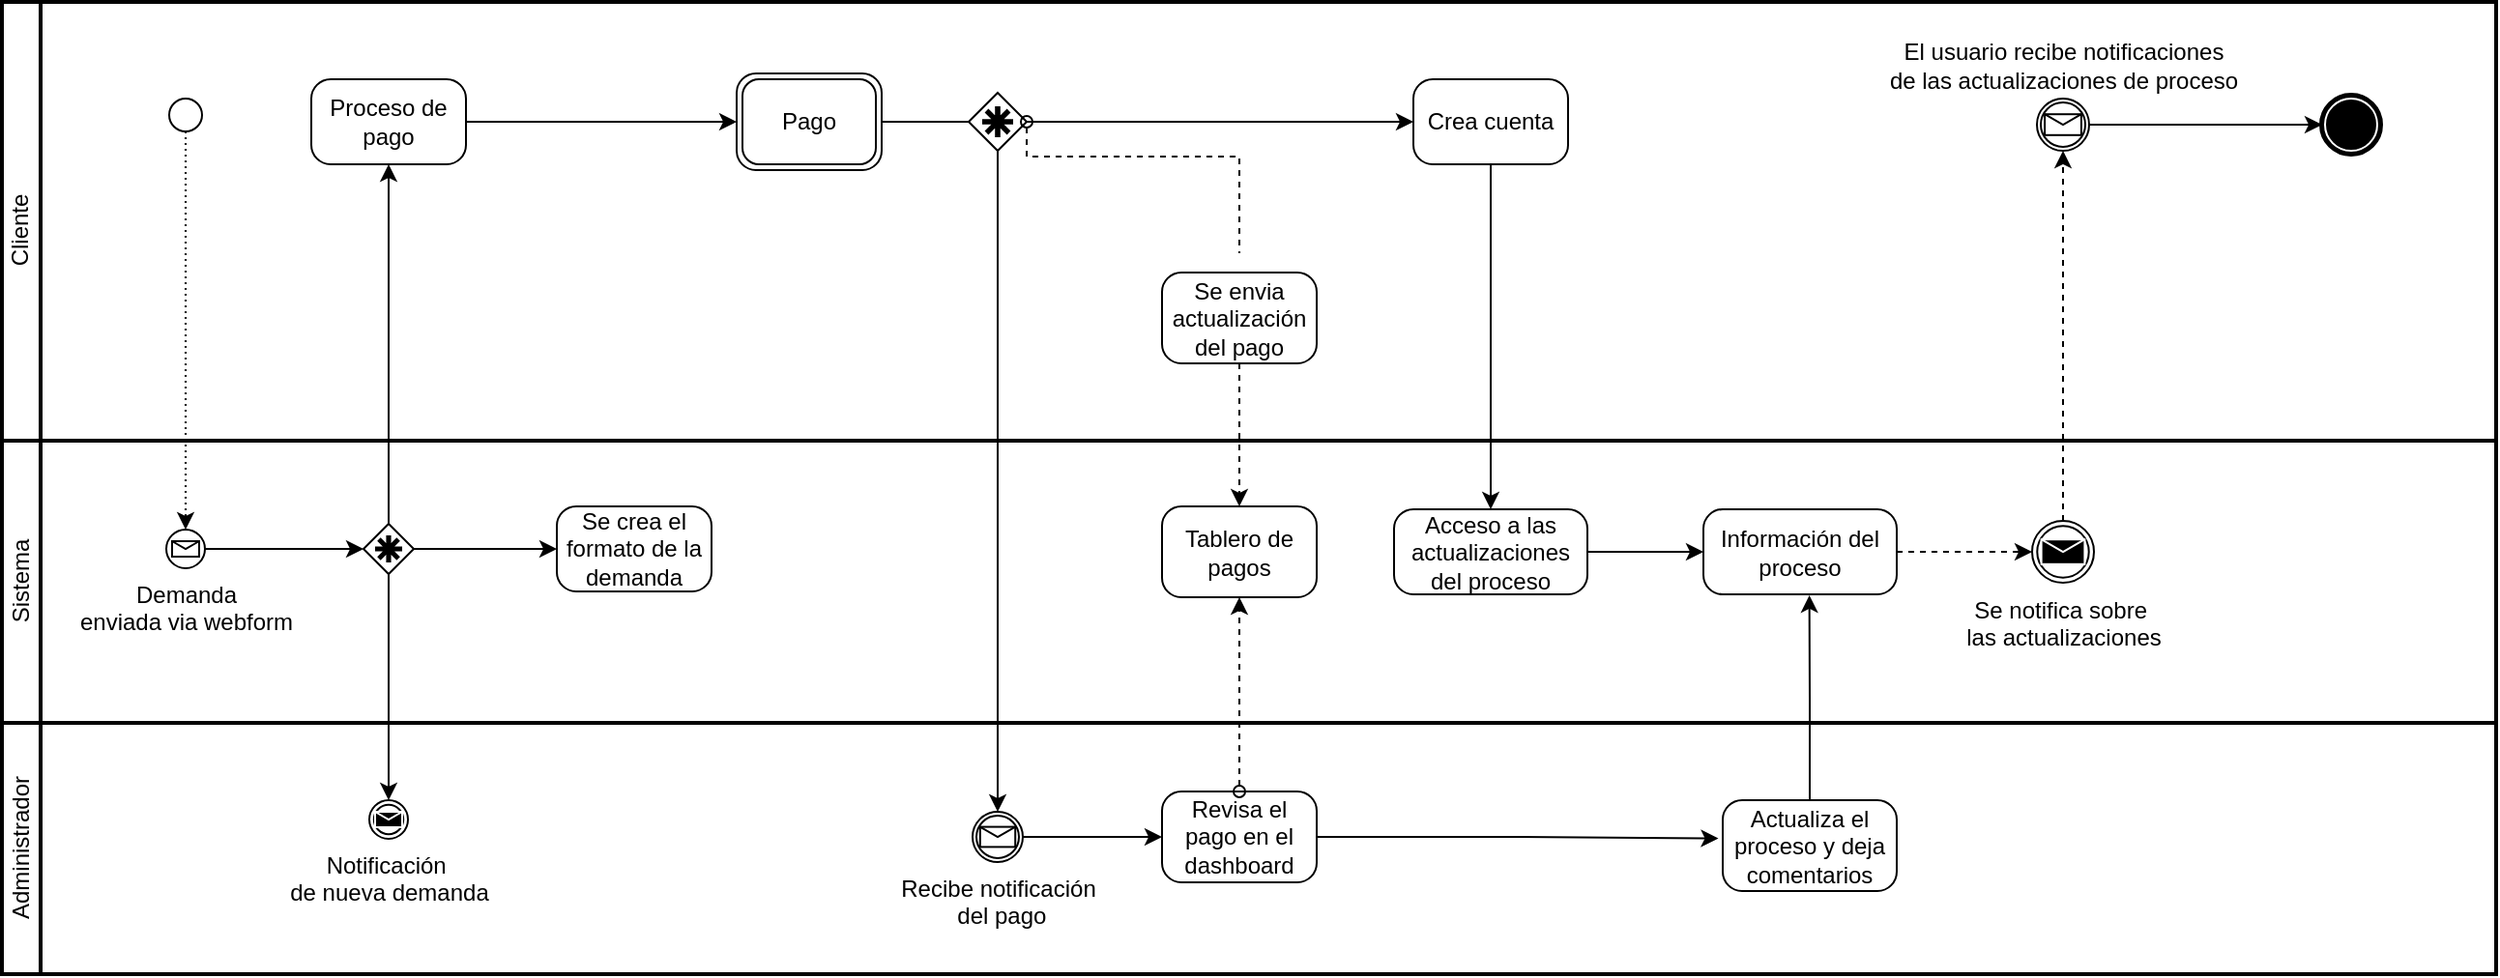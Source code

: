 <mxfile version="16.6.1" type="github">
  <diagram id="wLRiIvhxcsEJ2ItH4nH1" name="Page-1">
    <mxGraphModel dx="3134" dy="1198" grid="1" gridSize="10" guides="1" tooltips="1" connect="1" arrows="1" fold="1" page="1" pageScale="1" pageWidth="827" pageHeight="1000" math="0" shadow="0">
      <root>
        <mxCell id="0" />
        <mxCell id="1" parent="0" />
        <mxCell id="iJASSfzqV1std0jk-NcT-6" value="Cliente" style="swimlane;html=1;startSize=20;fontStyle=0;collapsible=0;horizontal=0;swimlaneLine=1;swimlaneFillColor=#ffffff;strokeWidth=2;" vertex="1" parent="1">
          <mxGeometry x="-670" y="240" width="1290" height="237" as="geometry" />
        </mxCell>
        <mxCell id="iJASSfzqV1std0jk-NcT-10" value="" style="points=[[0.145,0.145,0],[0.5,0,0],[0.855,0.145,0],[1,0.5,0],[0.855,0.855,0],[0.5,1,0],[0.145,0.855,0],[0,0.5,0]];shape=mxgraph.bpmn.event;html=1;verticalLabelPosition=bottom;labelBackgroundColor=#ffffff;verticalAlign=top;align=center;perimeter=ellipsePerimeter;outlineConnect=0;aspect=fixed;outline=standard;symbol=general;" vertex="1" parent="iJASSfzqV1std0jk-NcT-6">
          <mxGeometry x="86.5" y="50" width="17" height="17" as="geometry" />
        </mxCell>
        <mxCell id="iJASSfzqV1std0jk-NcT-24" value="" style="edgeStyle=orthogonalEdgeStyle;rounded=0;orthogonalLoop=1;jettySize=auto;html=1;strokeWidth=1;" edge="1" parent="iJASSfzqV1std0jk-NcT-6" source="iJASSfzqV1std0jk-NcT-13" target="iJASSfzqV1std0jk-NcT-38">
          <mxGeometry relative="1" as="geometry">
            <mxPoint x="287" y="62" as="targetPoint" />
          </mxGeometry>
        </mxCell>
        <mxCell id="iJASSfzqV1std0jk-NcT-13" value="Proceso de pago" style="points=[[0.25,0,0],[0.5,0,0],[0.75,0,0],[1,0.25,0],[1,0.5,0],[1,0.75,0],[0.75,1,0],[0.5,1,0],[0.25,1,0],[0,0.75,0],[0,0.5,0],[0,0.25,0]];shape=mxgraph.bpmn.task;whiteSpace=wrap;rectStyle=rounded;size=10;taskMarker=abstract;" vertex="1" parent="iJASSfzqV1std0jk-NcT-6">
          <mxGeometry x="160" y="40" width="80" height="44" as="geometry" />
        </mxCell>
        <mxCell id="iJASSfzqV1std0jk-NcT-25" value="Crea cuenta" style="points=[[0.25,0,0],[0.5,0,0],[0.75,0,0],[1,0.25,0],[1,0.5,0],[1,0.75,0],[0.75,1,0],[0.5,1,0],[0.25,1,0],[0,0.75,0],[0,0.5,0],[0,0.25,0]];shape=mxgraph.bpmn.task;whiteSpace=wrap;rectStyle=rounded;size=10;taskMarker=abstract;" vertex="1" parent="iJASSfzqV1std0jk-NcT-6">
          <mxGeometry x="730" y="40" width="80" height="44" as="geometry" />
        </mxCell>
        <mxCell id="iJASSfzqV1std0jk-NcT-44" style="edgeStyle=orthogonalEdgeStyle;rounded=0;orthogonalLoop=1;jettySize=auto;html=1;entryX=0;entryY=0.5;entryDx=0;entryDy=0;entryPerimeter=0;strokeWidth=1;endArrow=none;endFill=0;" edge="1" parent="iJASSfzqV1std0jk-NcT-6" source="iJASSfzqV1std0jk-NcT-38" target="iJASSfzqV1std0jk-NcT-41">
          <mxGeometry relative="1" as="geometry" />
        </mxCell>
        <mxCell id="iJASSfzqV1std0jk-NcT-38" value="Pago" style="points=[[0.25,0,0],[0.5,0,0],[0.75,0,0],[1,0.25,0],[1,0.5,0],[1,0.75,0],[0.75,1,0],[0.5,1,0],[0.25,1,0],[0,0.75,0],[0,0.5,0],[0,0.25,0]];shape=mxgraph.bpmn.task;whiteSpace=wrap;rectStyle=rounded;size=10;taskMarker=abstract;bpmnShapeType=transaction;" vertex="1" parent="iJASSfzqV1std0jk-NcT-6">
          <mxGeometry x="380" y="37" width="75" height="50" as="geometry" />
        </mxCell>
        <mxCell id="iJASSfzqV1std0jk-NcT-45" value="" style="edgeStyle=orthogonalEdgeStyle;rounded=0;orthogonalLoop=1;jettySize=auto;html=1;strokeWidth=1;" edge="1" parent="iJASSfzqV1std0jk-NcT-6" source="iJASSfzqV1std0jk-NcT-41" target="iJASSfzqV1std0jk-NcT-25">
          <mxGeometry relative="1" as="geometry" />
        </mxCell>
        <mxCell id="iJASSfzqV1std0jk-NcT-41" value="" style="points=[[0.25,0.25,0],[0.5,0,0],[0.75,0.25,0],[1,0.5,0],[0.75,0.75,0],[0.5,1,0],[0.25,0.75,0],[0,0.5,0]];shape=mxgraph.bpmn.gateway2;html=1;verticalLabelPosition=bottom;labelBackgroundColor=#ffffff;verticalAlign=top;align=center;perimeter=rhombusPerimeter;outlineConnect=0;outline=none;symbol=none;gwType=complex;" vertex="1" parent="iJASSfzqV1std0jk-NcT-6">
          <mxGeometry x="500" y="47" width="30" height="30" as="geometry" />
        </mxCell>
        <mxCell id="iJASSfzqV1std0jk-NcT-53" value="Se envia actualización del pago" style="points=[[0.25,0,0],[0.5,0,0],[0.75,0,0],[1,0.25,0],[1,0.5,0],[1,0.75,0],[0.75,1,0],[0.5,1,0],[0.25,1,0],[0,0.75,0],[0,0.5,0],[0,0.25,0]];shape=mxgraph.bpmn.task;whiteSpace=wrap;rectStyle=rounded;size=10;taskMarker=abstract;" vertex="1" parent="iJASSfzqV1std0jk-NcT-6">
          <mxGeometry x="600" y="140" width="80" height="47" as="geometry" />
        </mxCell>
        <mxCell id="iJASSfzqV1std0jk-NcT-79" style="edgeStyle=orthogonalEdgeStyle;rounded=0;orthogonalLoop=1;jettySize=auto;html=1;startArrow=none;startFill=0;endArrow=classic;endFill=1;strokeWidth=1;" edge="1" parent="iJASSfzqV1std0jk-NcT-6" source="iJASSfzqV1std0jk-NcT-76" target="iJASSfzqV1std0jk-NcT-78">
          <mxGeometry relative="1" as="geometry" />
        </mxCell>
        <mxCell id="iJASSfzqV1std0jk-NcT-76" value="El usuario recibe notificaciones&lt;br&gt;de las actualizaciones de proceso" style="points=[[0.145,0.145,0],[0.5,0,0],[0.855,0.145,0],[1,0.5,0],[0.855,0.855,0],[0.5,1,0],[0.145,0.855,0],[0,0.5,0]];shape=mxgraph.bpmn.event;html=1;verticalLabelPosition=top;labelBackgroundColor=#ffffff;verticalAlign=bottom;align=center;perimeter=ellipsePerimeter;outlineConnect=0;aspect=fixed;outline=catching;symbol=message;labelPosition=center;" vertex="1" parent="iJASSfzqV1std0jk-NcT-6">
          <mxGeometry x="1052.5" y="50" width="27" height="27" as="geometry" />
        </mxCell>
        <mxCell id="iJASSfzqV1std0jk-NcT-78" value="" style="points=[[0.145,0.145,0],[0.5,0,0],[0.855,0.145,0],[1,0.5,0],[0.855,0.855,0],[0.5,1,0],[0.145,0.855,0],[0,0.5,0]];shape=mxgraph.bpmn.event;html=1;verticalLabelPosition=bottom;labelBackgroundColor=#ffffff;verticalAlign=top;align=center;perimeter=ellipsePerimeter;outlineConnect=0;aspect=fixed;outline=end;symbol=terminate;" vertex="1" parent="iJASSfzqV1std0jk-NcT-6">
          <mxGeometry x="1200" y="48.5" width="30" height="30" as="geometry" />
        </mxCell>
        <mxCell id="iJASSfzqV1std0jk-NcT-7" value="Sistema" style="swimlane;html=1;startSize=20;fontStyle=0;collapsible=0;horizontal=0;swimlaneLine=1;swimlaneFillColor=#ffffff;strokeWidth=2;" vertex="1" parent="1">
          <mxGeometry x="-670" y="467" width="1290" height="146" as="geometry" />
        </mxCell>
        <mxCell id="iJASSfzqV1std0jk-NcT-30" value="" style="edgeStyle=orthogonalEdgeStyle;rounded=0;orthogonalLoop=1;jettySize=auto;html=1;strokeWidth=1;" edge="1" parent="iJASSfzqV1std0jk-NcT-7" source="iJASSfzqV1std0jk-NcT-9" target="iJASSfzqV1std0jk-NcT-29">
          <mxGeometry relative="1" as="geometry" />
        </mxCell>
        <mxCell id="iJASSfzqV1std0jk-NcT-9" value="Demanda &lt;br&gt;enviada via webform" style="points=[[0.145,0.145,0],[0.5,0,0],[0.855,0.145,0],[1,0.5,0],[0.855,0.855,0],[0.5,1,0],[0.145,0.855,0],[0,0.5,0]];shape=mxgraph.bpmn.event;html=1;verticalLabelPosition=bottom;labelBackgroundColor=#ffffff;verticalAlign=top;align=center;perimeter=ellipsePerimeter;outlineConnect=0;aspect=fixed;outline=standard;symbol=message;" vertex="1" parent="iJASSfzqV1std0jk-NcT-7">
          <mxGeometry x="85" y="46" width="20" height="20" as="geometry" />
        </mxCell>
        <mxCell id="iJASSfzqV1std0jk-NcT-65" value="" style="edgeStyle=orthogonalEdgeStyle;rounded=0;orthogonalLoop=1;jettySize=auto;html=1;startArrow=none;startFill=0;endArrow=classic;endFill=1;strokeWidth=1;" edge="1" parent="iJASSfzqV1std0jk-NcT-7" source="iJASSfzqV1std0jk-NcT-27" target="iJASSfzqV1std0jk-NcT-64">
          <mxGeometry relative="1" as="geometry" />
        </mxCell>
        <mxCell id="iJASSfzqV1std0jk-NcT-27" value="Acceso a las actualizaciones del proceso" style="points=[[0.25,0,0],[0.5,0,0],[0.75,0,0],[1,0.25,0],[1,0.5,0],[1,0.75,0],[0.75,1,0],[0.5,1,0],[0.25,1,0],[0,0.75,0],[0,0.5,0],[0,0.25,0]];shape=mxgraph.bpmn.task;whiteSpace=wrap;rectStyle=rounded;size=10;taskMarker=abstract;" vertex="1" parent="iJASSfzqV1std0jk-NcT-7">
          <mxGeometry x="720" y="35.5" width="100" height="44" as="geometry" />
        </mxCell>
        <mxCell id="iJASSfzqV1std0jk-NcT-39" style="edgeStyle=orthogonalEdgeStyle;rounded=0;orthogonalLoop=1;jettySize=auto;html=1;entryX=0;entryY=0.5;entryDx=0;entryDy=0;entryPerimeter=0;strokeWidth=1;" edge="1" parent="iJASSfzqV1std0jk-NcT-7" source="iJASSfzqV1std0jk-NcT-29" target="iJASSfzqV1std0jk-NcT-37">
          <mxGeometry relative="1" as="geometry" />
        </mxCell>
        <mxCell id="iJASSfzqV1std0jk-NcT-29" value="" style="points=[[0.25,0.25,0],[0.5,0,0],[0.75,0.25,0],[1,0.5,0],[0.75,0.75,0],[0.5,1,0],[0.25,0.75,0],[0,0.5,0]];shape=mxgraph.bpmn.gateway2;html=1;verticalLabelPosition=bottom;labelBackgroundColor=#ffffff;verticalAlign=top;align=center;perimeter=rhombusPerimeter;outlineConnect=0;outline=none;symbol=none;gwType=complex;" vertex="1" parent="iJASSfzqV1std0jk-NcT-7">
          <mxGeometry x="187" y="43" width="26" height="26" as="geometry" />
        </mxCell>
        <mxCell id="iJASSfzqV1std0jk-NcT-37" value="Se crea el formato de la demanda" style="points=[[0.25,0,0],[0.5,0,0],[0.75,0,0],[1,0.25,0],[1,0.5,0],[1,0.75,0],[0.75,1,0],[0.5,1,0],[0.25,1,0],[0,0.75,0],[0,0.5,0],[0,0.25,0]];shape=mxgraph.bpmn.task;whiteSpace=wrap;rectStyle=rounded;size=10;taskMarker=abstract;" vertex="1" parent="iJASSfzqV1std0jk-NcT-7">
          <mxGeometry x="287" y="34" width="80" height="44" as="geometry" />
        </mxCell>
        <mxCell id="iJASSfzqV1std0jk-NcT-49" value="Tablero de pagos" style="points=[[0.25,0,0],[0.5,0,0],[0.75,0,0],[1,0.25,0],[1,0.5,0],[1,0.75,0],[0.75,1,0],[0.5,1,0],[0.25,1,0],[0,0.75,0],[0,0.5,0],[0,0.25,0]];shape=mxgraph.bpmn.task;whiteSpace=wrap;rectStyle=rounded;size=10;taskMarker=abstract;" vertex="1" parent="iJASSfzqV1std0jk-NcT-7">
          <mxGeometry x="600" y="34" width="80" height="47" as="geometry" />
        </mxCell>
        <mxCell id="iJASSfzqV1std0jk-NcT-73" style="edgeStyle=orthogonalEdgeStyle;rounded=0;orthogonalLoop=1;jettySize=auto;html=1;entryX=0;entryY=0.5;entryDx=0;entryDy=0;entryPerimeter=0;startArrow=none;startFill=0;endArrow=classic;endFill=1;strokeWidth=1;dashed=1;" edge="1" parent="iJASSfzqV1std0jk-NcT-7" source="iJASSfzqV1std0jk-NcT-64" target="iJASSfzqV1std0jk-NcT-72">
          <mxGeometry relative="1" as="geometry" />
        </mxCell>
        <mxCell id="iJASSfzqV1std0jk-NcT-64" value="Información del proceso" style="points=[[0.25,0,0],[0.5,0,0],[0.75,0,0],[1,0.25,0],[1,0.5,0],[1,0.75,0],[0.75,1,0],[0.5,1,0],[0.25,1,0],[0,0.75,0],[0,0.5,0],[0,0.25,0]];shape=mxgraph.bpmn.task;whiteSpace=wrap;rectStyle=rounded;size=10;taskMarker=abstract;" vertex="1" parent="iJASSfzqV1std0jk-NcT-7">
          <mxGeometry x="880" y="35.5" width="100" height="44" as="geometry" />
        </mxCell>
        <mxCell id="iJASSfzqV1std0jk-NcT-72" value="Se notifica sobre&amp;nbsp;&lt;br&gt;las actualizaciones" style="points=[[0.145,0.145,0],[0.5,0,0],[0.855,0.145,0],[1,0.5,0],[0.855,0.855,0],[0.5,1,0],[0.145,0.855,0],[0,0.5,0]];shape=mxgraph.bpmn.event;html=1;verticalLabelPosition=bottom;labelBackgroundColor=#ffffff;verticalAlign=top;align=center;perimeter=ellipsePerimeter;outlineConnect=0;aspect=fixed;outline=throwing;symbol=message;" vertex="1" parent="iJASSfzqV1std0jk-NcT-7">
          <mxGeometry x="1050" y="41.5" width="32" height="32" as="geometry" />
        </mxCell>
        <mxCell id="iJASSfzqV1std0jk-NcT-8" value="Administrador" style="swimlane;html=1;startSize=20;fontStyle=0;collapsible=0;horizontal=0;swimlaneLine=1;swimlaneFillColor=#ffffff;strokeWidth=2;" vertex="1" parent="1">
          <mxGeometry x="-670" y="613" width="1290" height="130" as="geometry" />
        </mxCell>
        <mxCell id="iJASSfzqV1std0jk-NcT-35" value="Notificación&amp;nbsp;&lt;br&gt;de nueva demanda" style="points=[[0.145,0.145,0],[0.5,0,0],[0.855,0.145,0],[1,0.5,0],[0.855,0.855,0],[0.5,1,0],[0.145,0.855,0],[0,0.5,0]];shape=mxgraph.bpmn.event;html=1;verticalLabelPosition=bottom;labelBackgroundColor=#ffffff;verticalAlign=top;align=center;perimeter=ellipsePerimeter;outlineConnect=0;aspect=fixed;outline=throwing;symbol=message;" vertex="1" parent="iJASSfzqV1std0jk-NcT-8">
          <mxGeometry x="190" y="40" width="20" height="20" as="geometry" />
        </mxCell>
        <mxCell id="iJASSfzqV1std0jk-NcT-52" value="" style="edgeStyle=orthogonalEdgeStyle;rounded=0;orthogonalLoop=1;jettySize=auto;html=1;strokeWidth=1;" edge="1" parent="iJASSfzqV1std0jk-NcT-8" source="iJASSfzqV1std0jk-NcT-46" target="iJASSfzqV1std0jk-NcT-51">
          <mxGeometry relative="1" as="geometry" />
        </mxCell>
        <mxCell id="iJASSfzqV1std0jk-NcT-46" value="Recibe notificación&lt;br&gt;&amp;nbsp;del pago" style="points=[[0.145,0.145,0],[0.5,0,0],[0.855,0.145,0],[1,0.5,0],[0.855,0.855,0],[0.5,1,0],[0.145,0.855,0],[0,0.5,0]];shape=mxgraph.bpmn.event;html=1;verticalLabelPosition=bottom;labelBackgroundColor=#ffffff;verticalAlign=top;align=center;perimeter=ellipsePerimeter;outlineConnect=0;aspect=fixed;outline=catching;symbol=message;" vertex="1" parent="iJASSfzqV1std0jk-NcT-8">
          <mxGeometry x="502" y="46" width="26" height="26" as="geometry" />
        </mxCell>
        <mxCell id="iJASSfzqV1std0jk-NcT-60" value="" style="edgeStyle=orthogonalEdgeStyle;rounded=0;orthogonalLoop=1;jettySize=auto;html=1;startArrow=none;startFill=0;endArrow=classic;endFill=1;strokeWidth=1;entryX=-0.025;entryY=0.421;entryDx=0;entryDy=0;entryPerimeter=0;" edge="1" parent="iJASSfzqV1std0jk-NcT-8" source="iJASSfzqV1std0jk-NcT-51" target="iJASSfzqV1std0jk-NcT-69">
          <mxGeometry relative="1" as="geometry">
            <mxPoint x="870" y="59" as="targetPoint" />
          </mxGeometry>
        </mxCell>
        <mxCell id="iJASSfzqV1std0jk-NcT-51" value="Revisa el pago en el dashboard" style="points=[[0.25,0,0],[0.5,0,0],[0.75,0,0],[1,0.25,0],[1,0.5,0],[1,0.75,0],[0.75,1,0],[0.5,1,0],[0.25,1,0],[0,0.75,0],[0,0.5,0],[0,0.25,0]];shape=mxgraph.bpmn.task;whiteSpace=wrap;rectStyle=rounded;size=10;taskMarker=abstract;" vertex="1" parent="iJASSfzqV1std0jk-NcT-8">
          <mxGeometry x="600" y="35.5" width="80" height="47" as="geometry" />
        </mxCell>
        <mxCell id="iJASSfzqV1std0jk-NcT-69" value="Actualiza el proceso y deja comentarios" style="points=[[0.25,0,0],[0.5,0,0],[0.75,0,0],[1,0.25,0],[1,0.5,0],[1,0.75,0],[0.75,1,0],[0.5,1,0],[0.25,1,0],[0,0.75,0],[0,0.5,0],[0,0.25,0]];shape=mxgraph.bpmn.task;whiteSpace=wrap;rectStyle=rounded;size=10;taskMarker=abstract;" vertex="1" parent="iJASSfzqV1std0jk-NcT-8">
          <mxGeometry x="890" y="40" width="90" height="47" as="geometry" />
        </mxCell>
        <mxCell id="iJASSfzqV1std0jk-NcT-11" value="" style="edgeStyle=orthogonalEdgeStyle;rounded=0;orthogonalLoop=1;jettySize=auto;html=1;dashed=1;dashPattern=1 2;strokeWidth=1;" edge="1" parent="1" source="iJASSfzqV1std0jk-NcT-10" target="iJASSfzqV1std0jk-NcT-9">
          <mxGeometry relative="1" as="geometry" />
        </mxCell>
        <mxCell id="iJASSfzqV1std0jk-NcT-32" style="edgeStyle=orthogonalEdgeStyle;rounded=0;orthogonalLoop=1;jettySize=auto;html=1;strokeWidth=1;" edge="1" parent="1" source="iJASSfzqV1std0jk-NcT-29" target="iJASSfzqV1std0jk-NcT-13">
          <mxGeometry relative="1" as="geometry" />
        </mxCell>
        <mxCell id="iJASSfzqV1std0jk-NcT-36" style="edgeStyle=orthogonalEdgeStyle;rounded=0;orthogonalLoop=1;jettySize=auto;html=1;entryX=0.5;entryY=0;entryDx=0;entryDy=0;entryPerimeter=0;strokeWidth=1;" edge="1" parent="1" source="iJASSfzqV1std0jk-NcT-29" target="iJASSfzqV1std0jk-NcT-35">
          <mxGeometry relative="1" as="geometry" />
        </mxCell>
        <mxCell id="iJASSfzqV1std0jk-NcT-28" value="" style="edgeStyle=orthogonalEdgeStyle;rounded=0;orthogonalLoop=1;jettySize=auto;html=1;strokeWidth=1;" edge="1" parent="1" source="iJASSfzqV1std0jk-NcT-25" target="iJASSfzqV1std0jk-NcT-27">
          <mxGeometry relative="1" as="geometry" />
        </mxCell>
        <mxCell id="iJASSfzqV1std0jk-NcT-48" style="edgeStyle=orthogonalEdgeStyle;rounded=0;orthogonalLoop=1;jettySize=auto;html=1;strokeWidth=1;" edge="1" parent="1" source="iJASSfzqV1std0jk-NcT-41" target="iJASSfzqV1std0jk-NcT-46">
          <mxGeometry relative="1" as="geometry" />
        </mxCell>
        <mxCell id="iJASSfzqV1std0jk-NcT-50" style="edgeStyle=orthogonalEdgeStyle;rounded=0;orthogonalLoop=1;jettySize=auto;html=1;strokeWidth=1;dashed=1;startArrow=oval;startFill=0;endArrow=none;endFill=0;" edge="1" parent="1" source="iJASSfzqV1std0jk-NcT-41">
          <mxGeometry relative="1" as="geometry">
            <mxPoint x="-30" y="370" as="targetPoint" />
            <Array as="points">
              <mxPoint x="-140" y="320" />
              <mxPoint x="-30" y="320" />
            </Array>
          </mxGeometry>
        </mxCell>
        <mxCell id="iJASSfzqV1std0jk-NcT-56" style="edgeStyle=orthogonalEdgeStyle;rounded=0;orthogonalLoop=1;jettySize=auto;html=1;entryX=0.5;entryY=0;entryDx=0;entryDy=0;entryPerimeter=0;dashed=1;startArrow=none;startFill=0;strokeWidth=1;" edge="1" parent="1" source="iJASSfzqV1std0jk-NcT-53" target="iJASSfzqV1std0jk-NcT-49">
          <mxGeometry relative="1" as="geometry" />
        </mxCell>
        <mxCell id="iJASSfzqV1std0jk-NcT-57" style="edgeStyle=orthogonalEdgeStyle;rounded=0;orthogonalLoop=1;jettySize=auto;html=1;dashed=1;startArrow=oval;startFill=0;strokeWidth=1;" edge="1" parent="1" source="iJASSfzqV1std0jk-NcT-51" target="iJASSfzqV1std0jk-NcT-49">
          <mxGeometry relative="1" as="geometry" />
        </mxCell>
        <mxCell id="iJASSfzqV1std0jk-NcT-70" style="edgeStyle=orthogonalEdgeStyle;rounded=0;orthogonalLoop=1;jettySize=auto;html=1;entryX=0.548;entryY=1.011;entryDx=0;entryDy=0;entryPerimeter=0;startArrow=none;startFill=0;endArrow=classic;endFill=1;strokeWidth=1;" edge="1" parent="1" source="iJASSfzqV1std0jk-NcT-69" target="iJASSfzqV1std0jk-NcT-64">
          <mxGeometry relative="1" as="geometry" />
        </mxCell>
        <mxCell id="iJASSfzqV1std0jk-NcT-77" style="edgeStyle=orthogonalEdgeStyle;rounded=0;orthogonalLoop=1;jettySize=auto;html=1;entryX=0.5;entryY=1;entryDx=0;entryDy=0;entryPerimeter=0;dashed=1;startArrow=none;startFill=0;endArrow=classic;endFill=1;strokeWidth=1;" edge="1" parent="1" source="iJASSfzqV1std0jk-NcT-72" target="iJASSfzqV1std0jk-NcT-76">
          <mxGeometry relative="1" as="geometry" />
        </mxCell>
      </root>
    </mxGraphModel>
  </diagram>
</mxfile>
